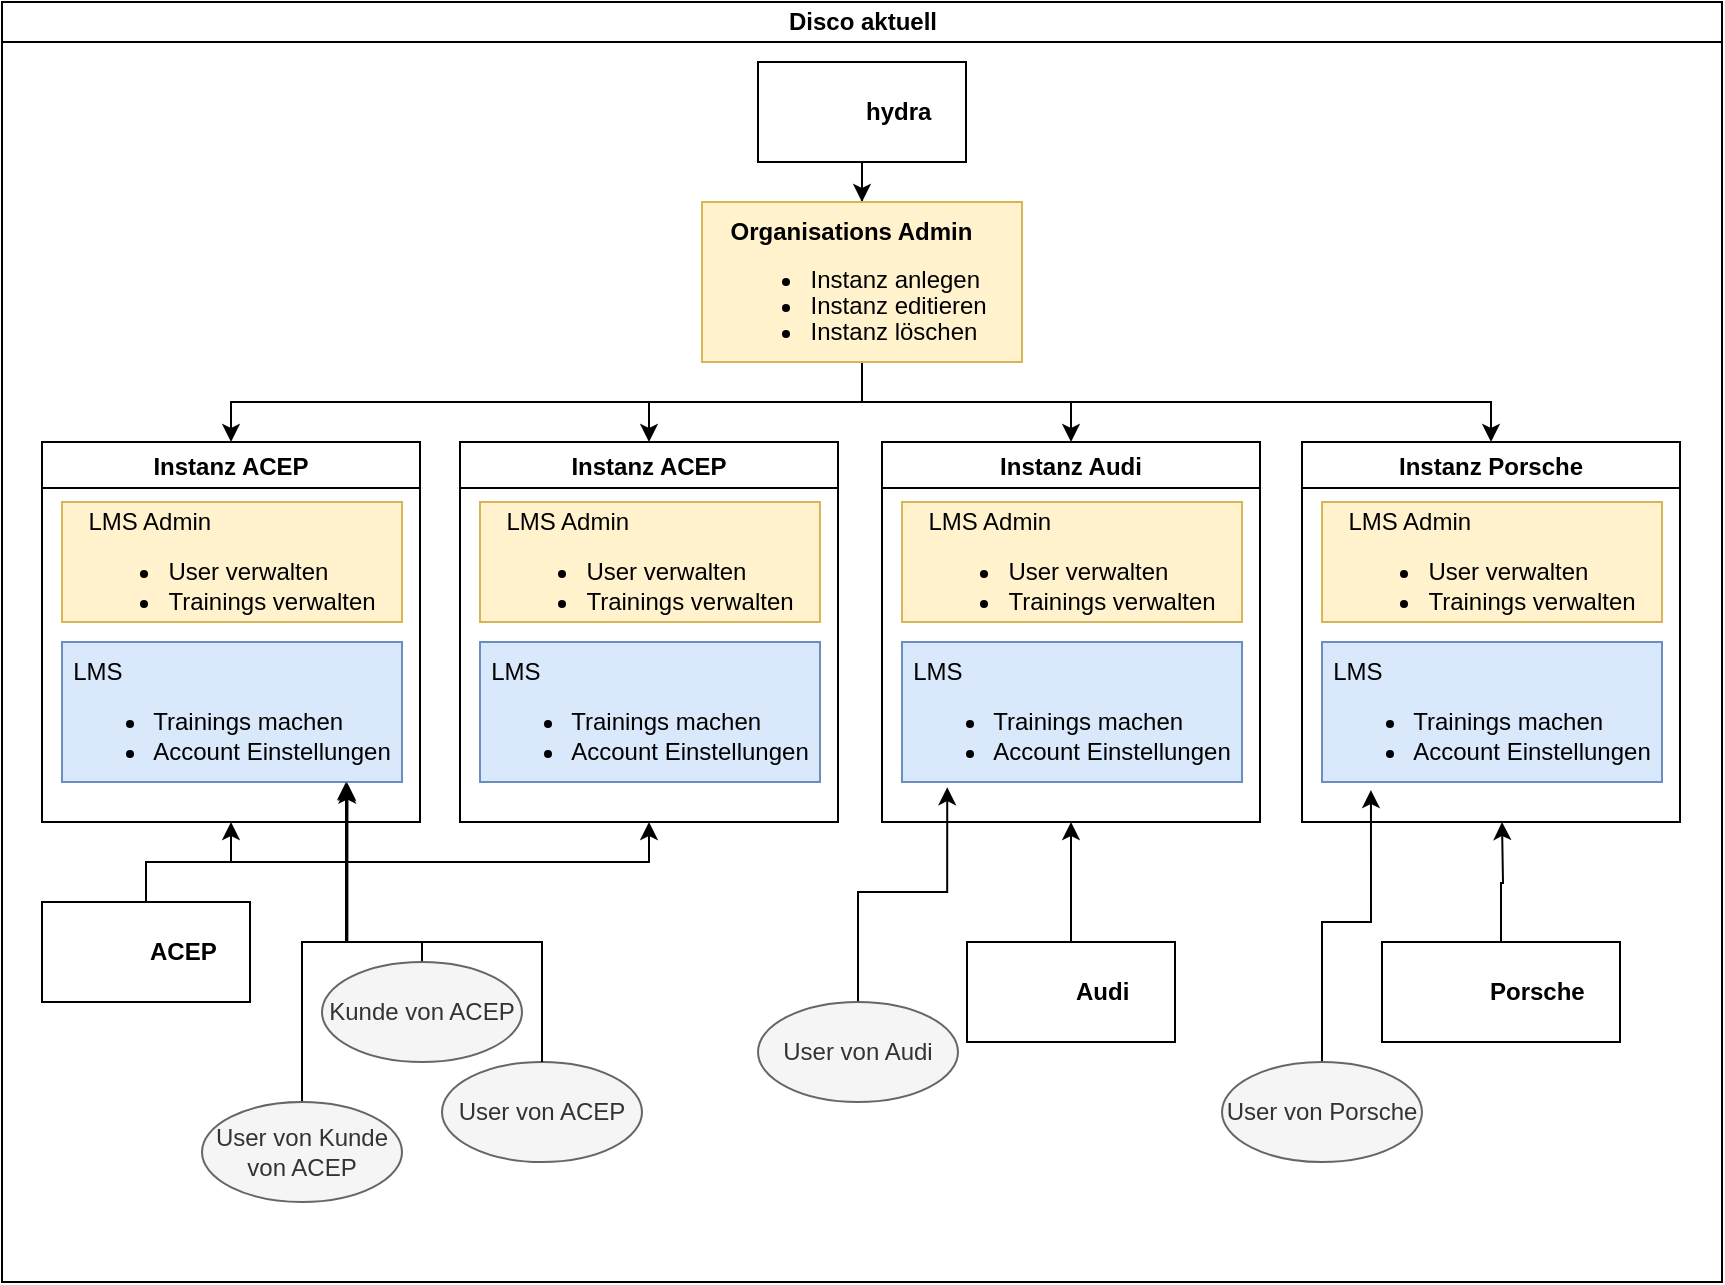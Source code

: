 <mxfile version="20.4.1" type="github">
  <diagram id="prtHgNgQTEPvFCAcTncT" name="Page-1">
    <mxGraphModel dx="3550" dy="1067" grid="1" gridSize="10" guides="1" tooltips="1" connect="1" arrows="1" fold="1" page="1" pageScale="1" pageWidth="827" pageHeight="1169" math="0" shadow="0">
      <root>
        <mxCell id="0" />
        <mxCell id="1" parent="0" />
        <mxCell id="dNxyNK7c78bLwvsdeMH5-11" value="Disco aktuell" style="swimlane;html=1;startSize=20;horizontal=1;containerType=tree;glass=0;" parent="1" vertex="1">
          <mxGeometry x="-1640" y="10" width="860" height="640" as="geometry" />
        </mxCell>
        <mxCell id="mpXEVuoKD_ivP87IAQJq-13" style="edgeStyle=orthogonalEdgeStyle;rounded=0;orthogonalLoop=1;jettySize=auto;html=1;exitX=0.5;exitY=1;exitDx=0;exitDy=0;fontColor=#000000;" parent="dNxyNK7c78bLwvsdeMH5-11" source="dNxyNK7c78bLwvsdeMH5-12" target="mpXEVuoKD_ivP87IAQJq-10" edge="1">
          <mxGeometry relative="1" as="geometry" />
        </mxCell>
        <UserObject label="hydra&lt;span style=&quot;background-color: initial;&quot;&gt;&lt;br&gt;&lt;/span&gt;" name="Tessa Miller" position="CFO" location="Office 1" email="me@example.com" placeholders="1" link="https://www.draw.io" id="dNxyNK7c78bLwvsdeMH5-12">
          <mxCell style="label;image=https://cdn3.iconfinder.com/data/icons/user-avatars-1/512/users-3-128.png;whiteSpace=wrap;html=1;rounded=0;glass=0;treeMoving=1;treeFolding=1;" parent="dNxyNK7c78bLwvsdeMH5-11" vertex="1">
            <mxGeometry x="378" y="30" width="104" height="50" as="geometry" />
          </mxCell>
        </UserObject>
        <mxCell id="mpXEVuoKD_ivP87IAQJq-23" style="edgeStyle=orthogonalEdgeStyle;rounded=0;orthogonalLoop=1;jettySize=auto;html=1;exitX=0.5;exitY=1;exitDx=0;exitDy=0;fontColor=#000000;" parent="dNxyNK7c78bLwvsdeMH5-11" source="mpXEVuoKD_ivP87IAQJq-10" target="mpXEVuoKD_ivP87IAQJq-18" edge="1">
          <mxGeometry relative="1" as="geometry" />
        </mxCell>
        <mxCell id="mpXEVuoKD_ivP87IAQJq-33" style="edgeStyle=orthogonalEdgeStyle;rounded=0;orthogonalLoop=1;jettySize=auto;html=1;exitX=0.5;exitY=1;exitDx=0;exitDy=0;entryX=0.5;entryY=0;entryDx=0;entryDy=0;fontColor=#000000;" parent="dNxyNK7c78bLwvsdeMH5-11" source="mpXEVuoKD_ivP87IAQJq-10" target="mpXEVuoKD_ivP87IAQJq-24" edge="1">
          <mxGeometry relative="1" as="geometry" />
        </mxCell>
        <mxCell id="mpXEVuoKD_ivP87IAQJq-34" style="edgeStyle=orthogonalEdgeStyle;rounded=0;orthogonalLoop=1;jettySize=auto;html=1;exitX=0.5;exitY=1;exitDx=0;exitDy=0;fontColor=#000000;" parent="dNxyNK7c78bLwvsdeMH5-11" source="mpXEVuoKD_ivP87IAQJq-10" target="mpXEVuoKD_ivP87IAQJq-27" edge="1">
          <mxGeometry relative="1" as="geometry" />
        </mxCell>
        <mxCell id="mpXEVuoKD_ivP87IAQJq-35" style="edgeStyle=orthogonalEdgeStyle;rounded=0;orthogonalLoop=1;jettySize=auto;html=1;exitX=0.5;exitY=1;exitDx=0;exitDy=0;entryX=0.5;entryY=0;entryDx=0;entryDy=0;fontColor=#000000;" parent="dNxyNK7c78bLwvsdeMH5-11" source="mpXEVuoKD_ivP87IAQJq-10" target="mpXEVuoKD_ivP87IAQJq-30" edge="1">
          <mxGeometry relative="1" as="geometry" />
        </mxCell>
        <mxCell id="mpXEVuoKD_ivP87IAQJq-10" value="&lt;p style=&quot;line-height: 1;&quot;&gt;&lt;/p&gt;&lt;div style=&quot;line-height: 1;&quot;&gt;&lt;div style=&quot;text-align: left;&quot;&gt;&lt;b style=&quot;background-color: initial;&quot;&gt;Organisations Admin&lt;/b&gt;&lt;/div&gt;&lt;ul style=&quot;line-height: 1.1;&quot;&gt;&lt;li style=&quot;text-align: left;&quot;&gt;&lt;span style=&quot;background-color: initial;&quot;&gt;Instanz anlegen&amp;nbsp;&lt;/span&gt;&lt;/li&gt;&lt;li style=&quot;text-align: left;&quot;&gt;&lt;span style=&quot;background-color: initial;&quot;&gt;Instanz editieren&amp;nbsp;&lt;/span&gt;&lt;/li&gt;&lt;li style=&quot;text-align: left;&quot;&gt;&lt;span style=&quot;background-color: initial;&quot;&gt;Instanz löschen&lt;/span&gt;&lt;/li&gt;&lt;/ul&gt;&lt;/div&gt;&lt;p&gt;&lt;/p&gt;&lt;blockquote style=&quot;color: rgb(153, 153, 153); margin: 0px 0px 0px 40px; border: none; padding: 0px;&quot;&gt;&lt;/blockquote&gt;&lt;blockquote style=&quot;color: rgb(153, 153, 153); margin: 0px 0px 0px 40px; border: none; padding: 0px;&quot;&gt;&lt;/blockquote&gt;&lt;p&gt;&lt;/p&gt;" style="rounded=0;whiteSpace=wrap;html=1;fillColor=#fff2cc;strokeColor=#d6b656;" parent="dNxyNK7c78bLwvsdeMH5-11" vertex="1">
          <mxGeometry x="350" y="100" width="160" height="80" as="geometry" />
        </mxCell>
        <mxCell id="mpXEVuoKD_ivP87IAQJq-18" value="Instanz ACEP" style="swimlane;fontColor=#000000;" parent="dNxyNK7c78bLwvsdeMH5-11" vertex="1">
          <mxGeometry x="20" y="220" width="189" height="190" as="geometry" />
        </mxCell>
        <mxCell id="mpXEVuoKD_ivP87IAQJq-16" value="&lt;p style=&quot;text-align: left; line-height: 1;&quot;&gt;LMS Admin&lt;br&gt;&lt;/p&gt;&lt;ul&gt;&lt;li style=&quot;text-align: left;&quot;&gt;User verwalten&lt;/li&gt;&lt;li style=&quot;text-align: left;&quot;&gt;Trainings verwalten&lt;/li&gt;&lt;/ul&gt;&lt;p&gt;&lt;/p&gt;" style="rounded=0;whiteSpace=wrap;html=1;fillColor=#fff2cc;strokeColor=#d6b656;" parent="mpXEVuoKD_ivP87IAQJq-18" vertex="1">
          <mxGeometry x="10" y="30" width="170" height="60" as="geometry" />
        </mxCell>
        <mxCell id="mpXEVuoKD_ivP87IAQJq-17" value="&lt;p style=&quot;text-align: left; line-height: 1;&quot;&gt;LMS&lt;br&gt;&lt;/p&gt;&lt;ul&gt;&lt;li style=&quot;text-align: left;&quot;&gt;Trainings machen&lt;/li&gt;&lt;li style=&quot;text-align: left;&quot;&gt;Account Einstellungen&lt;/li&gt;&lt;/ul&gt;&lt;p&gt;&lt;/p&gt;" style="rounded=0;whiteSpace=wrap;html=1;fillColor=#dae8fc;strokeColor=#6c8ebf;" parent="mpXEVuoKD_ivP87IAQJq-18" vertex="1">
          <mxGeometry x="10" y="100" width="170" height="70" as="geometry" />
        </mxCell>
        <mxCell id="mpXEVuoKD_ivP87IAQJq-36" style="edgeStyle=orthogonalEdgeStyle;rounded=0;orthogonalLoop=1;jettySize=auto;html=1;entryX=0.5;entryY=1;entryDx=0;entryDy=0;fontColor=#000000;" parent="dNxyNK7c78bLwvsdeMH5-11" source="mpXEVuoKD_ivP87IAQJq-19" target="mpXEVuoKD_ivP87IAQJq-18" edge="1">
          <mxGeometry relative="1" as="geometry" />
        </mxCell>
        <mxCell id="mpXEVuoKD_ivP87IAQJq-38" style="edgeStyle=orthogonalEdgeStyle;rounded=0;orthogonalLoop=1;jettySize=auto;html=1;exitX=0.5;exitY=0;exitDx=0;exitDy=0;entryX=0.5;entryY=1;entryDx=0;entryDy=0;fontColor=#000000;" parent="dNxyNK7c78bLwvsdeMH5-11" source="mpXEVuoKD_ivP87IAQJq-19" target="mpXEVuoKD_ivP87IAQJq-24" edge="1">
          <mxGeometry relative="1" as="geometry" />
        </mxCell>
        <UserObject label="&lt;span style=&quot;background-color: initial;&quot;&gt;ACEP&lt;br&gt;&lt;/span&gt;" name="Tessa Miller" position="CFO" location="Office 1" email="me@example.com" placeholders="1" link="https://www.draw.io" id="mpXEVuoKD_ivP87IAQJq-19">
          <mxCell style="label;image=https://cdn3.iconfinder.com/data/icons/user-avatars-1/512/users-3-128.png;whiteSpace=wrap;html=1;rounded=0;glass=0;treeMoving=1;treeFolding=1;" parent="dNxyNK7c78bLwvsdeMH5-11" vertex="1">
            <mxGeometry x="20" y="450" width="104" height="50" as="geometry" />
          </mxCell>
        </UserObject>
        <mxCell id="mpXEVuoKD_ivP87IAQJq-39" style="edgeStyle=orthogonalEdgeStyle;rounded=0;orthogonalLoop=1;jettySize=auto;html=1;entryX=0.5;entryY=1;entryDx=0;entryDy=0;fontColor=#000000;" parent="dNxyNK7c78bLwvsdeMH5-11" source="mpXEVuoKD_ivP87IAQJq-20" target="mpXEVuoKD_ivP87IAQJq-27" edge="1">
          <mxGeometry relative="1" as="geometry" />
        </mxCell>
        <UserObject label="&lt;span style=&quot;background-color: initial;&quot;&gt;Audi&lt;br&gt;&lt;/span&gt;" name="Tessa Miller" position="CFO" location="Office 1" email="me@example.com" placeholders="1" link="https://www.draw.io" id="mpXEVuoKD_ivP87IAQJq-20">
          <mxCell style="label;image=https://cdn3.iconfinder.com/data/icons/user-avatars-1/512/users-3-128.png;whiteSpace=wrap;html=1;rounded=0;glass=0;treeMoving=1;treeFolding=1;" parent="dNxyNK7c78bLwvsdeMH5-11" vertex="1">
            <mxGeometry x="482.5" y="470" width="104" height="50" as="geometry" />
          </mxCell>
        </UserObject>
        <UserObject label="&lt;span style=&quot;background-color: initial;&quot;&gt;Porsche&lt;br&gt;&lt;/span&gt;" name="Tessa Miller" position="CFO" location="Office 1" email="me@example.com" placeholders="1" link="https://www.draw.io" id="mpXEVuoKD_ivP87IAQJq-21">
          <mxCell style="label;image=https://cdn3.iconfinder.com/data/icons/user-avatars-1/512/users-3-128.png;whiteSpace=wrap;html=1;rounded=0;glass=0;treeMoving=1;treeFolding=1;" parent="dNxyNK7c78bLwvsdeMH5-11" vertex="1">
            <mxGeometry x="690" y="470" width="119" height="50" as="geometry" />
          </mxCell>
        </UserObject>
        <mxCell id="mpXEVuoKD_ivP87IAQJq-24" value="Instanz ACEP" style="swimlane;fontColor=#000000;" parent="dNxyNK7c78bLwvsdeMH5-11" vertex="1">
          <mxGeometry x="229" y="220" width="189" height="190" as="geometry" />
        </mxCell>
        <mxCell id="mpXEVuoKD_ivP87IAQJq-25" value="&lt;p style=&quot;text-align: left; line-height: 1;&quot;&gt;LMS Admin&lt;br&gt;&lt;/p&gt;&lt;ul&gt;&lt;li style=&quot;text-align: left;&quot;&gt;User verwalten&lt;/li&gt;&lt;li style=&quot;text-align: left;&quot;&gt;Trainings verwalten&lt;/li&gt;&lt;/ul&gt;&lt;p&gt;&lt;/p&gt;" style="rounded=0;whiteSpace=wrap;html=1;fillColor=#fff2cc;strokeColor=#d6b656;" parent="mpXEVuoKD_ivP87IAQJq-24" vertex="1">
          <mxGeometry x="10" y="30" width="170" height="60" as="geometry" />
        </mxCell>
        <mxCell id="mpXEVuoKD_ivP87IAQJq-26" value="&lt;p style=&quot;text-align: left; line-height: 1;&quot;&gt;LMS&lt;br&gt;&lt;/p&gt;&lt;ul&gt;&lt;li style=&quot;text-align: left;&quot;&gt;Trainings machen&lt;/li&gt;&lt;li style=&quot;text-align: left;&quot;&gt;Account Einstellungen&lt;/li&gt;&lt;/ul&gt;&lt;p&gt;&lt;/p&gt;" style="rounded=0;whiteSpace=wrap;html=1;fillColor=#dae8fc;strokeColor=#6c8ebf;" parent="mpXEVuoKD_ivP87IAQJq-24" vertex="1">
          <mxGeometry x="10" y="100" width="170" height="70" as="geometry" />
        </mxCell>
        <mxCell id="mpXEVuoKD_ivP87IAQJq-27" value="Instanz Audi" style="swimlane;fontColor=#000000;" parent="dNxyNK7c78bLwvsdeMH5-11" vertex="1">
          <mxGeometry x="440" y="220" width="189" height="190" as="geometry" />
        </mxCell>
        <mxCell id="mpXEVuoKD_ivP87IAQJq-28" value="&lt;p style=&quot;text-align: left; line-height: 1;&quot;&gt;LMS Admin&lt;br&gt;&lt;/p&gt;&lt;ul&gt;&lt;li style=&quot;text-align: left;&quot;&gt;User verwalten&lt;/li&gt;&lt;li style=&quot;text-align: left;&quot;&gt;Trainings verwalten&lt;/li&gt;&lt;/ul&gt;&lt;p&gt;&lt;/p&gt;" style="rounded=0;whiteSpace=wrap;html=1;fillColor=#fff2cc;strokeColor=#d6b656;" parent="mpXEVuoKD_ivP87IAQJq-27" vertex="1">
          <mxGeometry x="10" y="30" width="170" height="60" as="geometry" />
        </mxCell>
        <mxCell id="mpXEVuoKD_ivP87IAQJq-29" value="&lt;p style=&quot;text-align: left; line-height: 1;&quot;&gt;LMS&lt;br&gt;&lt;/p&gt;&lt;ul&gt;&lt;li style=&quot;text-align: left;&quot;&gt;Trainings machen&lt;/li&gt;&lt;li style=&quot;text-align: left;&quot;&gt;Account Einstellungen&lt;/li&gt;&lt;/ul&gt;&lt;p&gt;&lt;/p&gt;" style="rounded=0;whiteSpace=wrap;html=1;fillColor=#dae8fc;strokeColor=#6c8ebf;" parent="mpXEVuoKD_ivP87IAQJq-27" vertex="1">
          <mxGeometry x="10" y="100" width="170" height="70" as="geometry" />
        </mxCell>
        <mxCell id="mpXEVuoKD_ivP87IAQJq-30" value="Instanz Porsche" style="swimlane;fontColor=#000000;" parent="dNxyNK7c78bLwvsdeMH5-11" vertex="1">
          <mxGeometry x="650" y="220" width="189" height="190" as="geometry" />
        </mxCell>
        <mxCell id="mpXEVuoKD_ivP87IAQJq-31" value="&lt;p style=&quot;text-align: left; line-height: 1;&quot;&gt;LMS Admin&lt;br&gt;&lt;/p&gt;&lt;ul&gt;&lt;li style=&quot;text-align: left;&quot;&gt;User verwalten&lt;/li&gt;&lt;li style=&quot;text-align: left;&quot;&gt;Trainings verwalten&lt;/li&gt;&lt;/ul&gt;&lt;p&gt;&lt;/p&gt;" style="rounded=0;whiteSpace=wrap;html=1;fillColor=#fff2cc;strokeColor=#d6b656;" parent="mpXEVuoKD_ivP87IAQJq-30" vertex="1">
          <mxGeometry x="10" y="30" width="170" height="60" as="geometry" />
        </mxCell>
        <mxCell id="mpXEVuoKD_ivP87IAQJq-32" value="&lt;p style=&quot;text-align: left; line-height: 1;&quot;&gt;LMS&lt;br&gt;&lt;/p&gt;&lt;ul&gt;&lt;li style=&quot;text-align: left;&quot;&gt;Trainings machen&lt;/li&gt;&lt;li style=&quot;text-align: left;&quot;&gt;Account Einstellungen&lt;/li&gt;&lt;/ul&gt;&lt;p&gt;&lt;/p&gt;" style="rounded=0;whiteSpace=wrap;html=1;fillColor=#dae8fc;strokeColor=#6c8ebf;" parent="mpXEVuoKD_ivP87IAQJq-30" vertex="1">
          <mxGeometry x="10" y="100" width="170" height="70" as="geometry" />
        </mxCell>
        <mxCell id="rPCEz8fRQMB4DT-STy1N-8" value="User von ACEP" style="ellipse;whiteSpace=wrap;html=1;align=center;newEdgeStyle={&quot;edgeStyle&quot;:&quot;entityRelationEdgeStyle&quot;,&quot;startArrow&quot;:&quot;none&quot;,&quot;endArrow&quot;:&quot;none&quot;,&quot;segment&quot;:10,&quot;curved&quot;:1};treeFolding=1;treeMoving=1;fillColor=#f5f5f5;fontColor=#333333;strokeColor=#666666;" vertex="1" parent="dNxyNK7c78bLwvsdeMH5-11">
          <mxGeometry x="220" y="530" width="100" height="50" as="geometry" />
        </mxCell>
        <mxCell id="rPCEz8fRQMB4DT-STy1N-20" style="edgeStyle=orthogonalEdgeStyle;rounded=0;orthogonalLoop=1;jettySize=auto;html=1;entryX=0.839;entryY=1.005;entryDx=0;entryDy=0;entryPerimeter=0;" edge="1" parent="dNxyNK7c78bLwvsdeMH5-11" source="rPCEz8fRQMB4DT-STy1N-10" target="mpXEVuoKD_ivP87IAQJq-17">
          <mxGeometry relative="1" as="geometry">
            <Array as="points">
              <mxPoint x="210" y="470" />
              <mxPoint x="173" y="470" />
            </Array>
          </mxGeometry>
        </mxCell>
        <mxCell id="rPCEz8fRQMB4DT-STy1N-10" value="Kunde von ACEP" style="ellipse;whiteSpace=wrap;html=1;align=center;newEdgeStyle={&quot;edgeStyle&quot;:&quot;entityRelationEdgeStyle&quot;,&quot;startArrow&quot;:&quot;none&quot;,&quot;endArrow&quot;:&quot;none&quot;,&quot;segment&quot;:10,&quot;curved&quot;:1};treeFolding=1;treeMoving=1;fillColor=#f5f5f5;fontColor=#333333;strokeColor=#666666;" vertex="1" parent="dNxyNK7c78bLwvsdeMH5-11">
          <mxGeometry x="160" y="480" width="100" height="50" as="geometry" />
        </mxCell>
        <mxCell id="rPCEz8fRQMB4DT-STy1N-17" style="edgeStyle=orthogonalEdgeStyle;rounded=0;orthogonalLoop=1;jettySize=auto;html=1;exitX=0.5;exitY=0;exitDx=0;exitDy=0;entryX=0.839;entryY=1.026;entryDx=0;entryDy=0;entryPerimeter=0;" edge="1" parent="dNxyNK7c78bLwvsdeMH5-11" source="rPCEz8fRQMB4DT-STy1N-11" target="mpXEVuoKD_ivP87IAQJq-17">
          <mxGeometry relative="1" as="geometry" />
        </mxCell>
        <mxCell id="rPCEz8fRQMB4DT-STy1N-11" value="User von Kunde von ACEP" style="ellipse;whiteSpace=wrap;html=1;align=center;newEdgeStyle={&quot;edgeStyle&quot;:&quot;entityRelationEdgeStyle&quot;,&quot;startArrow&quot;:&quot;none&quot;,&quot;endArrow&quot;:&quot;none&quot;,&quot;segment&quot;:10,&quot;curved&quot;:1};treeFolding=1;treeMoving=1;fillColor=#f5f5f5;fontColor=#333333;strokeColor=#666666;" vertex="1" parent="dNxyNK7c78bLwvsdeMH5-11">
          <mxGeometry x="100" y="550" width="100" height="50" as="geometry" />
        </mxCell>
        <mxCell id="rPCEz8fRQMB4DT-STy1N-19" style="edgeStyle=orthogonalEdgeStyle;rounded=0;orthogonalLoop=1;jettySize=auto;html=1;" edge="1" parent="dNxyNK7c78bLwvsdeMH5-11" source="rPCEz8fRQMB4DT-STy1N-8">
          <mxGeometry relative="1" as="geometry">
            <mxPoint x="172" y="390" as="targetPoint" />
            <Array as="points">
              <mxPoint x="270" y="470" />
              <mxPoint x="172" y="470" />
              <mxPoint x="172" y="390" />
            </Array>
          </mxGeometry>
        </mxCell>
        <mxCell id="rPCEz8fRQMB4DT-STy1N-22" style="edgeStyle=orthogonalEdgeStyle;rounded=0;orthogonalLoop=1;jettySize=auto;html=1;entryX=0.133;entryY=1.037;entryDx=0;entryDy=0;entryPerimeter=0;" edge="1" parent="dNxyNK7c78bLwvsdeMH5-11" source="rPCEz8fRQMB4DT-STy1N-21" target="mpXEVuoKD_ivP87IAQJq-29">
          <mxGeometry relative="1" as="geometry" />
        </mxCell>
        <mxCell id="rPCEz8fRQMB4DT-STy1N-21" value="User von Audi" style="ellipse;whiteSpace=wrap;html=1;align=center;newEdgeStyle={&quot;edgeStyle&quot;:&quot;entityRelationEdgeStyle&quot;,&quot;startArrow&quot;:&quot;none&quot;,&quot;endArrow&quot;:&quot;none&quot;,&quot;segment&quot;:10,&quot;curved&quot;:1};treeFolding=1;treeMoving=1;fillColor=#f5f5f5;fontColor=#333333;strokeColor=#666666;" vertex="1" parent="dNxyNK7c78bLwvsdeMH5-11">
          <mxGeometry x="378" y="500" width="100" height="50" as="geometry" />
        </mxCell>
        <mxCell id="rPCEz8fRQMB4DT-STy1N-26" style="edgeStyle=orthogonalEdgeStyle;rounded=0;orthogonalLoop=1;jettySize=auto;html=1;entryX=0.144;entryY=1.058;entryDx=0;entryDy=0;entryPerimeter=0;" edge="1" parent="dNxyNK7c78bLwvsdeMH5-11" source="rPCEz8fRQMB4DT-STy1N-23" target="mpXEVuoKD_ivP87IAQJq-32">
          <mxGeometry relative="1" as="geometry" />
        </mxCell>
        <mxCell id="rPCEz8fRQMB4DT-STy1N-23" value="User von Porsche" style="ellipse;whiteSpace=wrap;html=1;align=center;newEdgeStyle={&quot;edgeStyle&quot;:&quot;entityRelationEdgeStyle&quot;,&quot;startArrow&quot;:&quot;none&quot;,&quot;endArrow&quot;:&quot;none&quot;,&quot;segment&quot;:10,&quot;curved&quot;:1};treeFolding=1;treeMoving=1;fillColor=#f5f5f5;fontColor=#333333;strokeColor=#666666;" vertex="1" parent="dNxyNK7c78bLwvsdeMH5-11">
          <mxGeometry x="610" y="530" width="100" height="50" as="geometry" />
        </mxCell>
        <mxCell id="mpXEVuoKD_ivP87IAQJq-40" style="edgeStyle=orthogonalEdgeStyle;rounded=0;orthogonalLoop=1;jettySize=auto;html=1;fontColor=#000000;" parent="dNxyNK7c78bLwvsdeMH5-11" source="mpXEVuoKD_ivP87IAQJq-21" edge="1">
          <mxGeometry relative="1" as="geometry">
            <mxPoint x="750" y="410" as="targetPoint" />
          </mxGeometry>
        </mxCell>
      </root>
    </mxGraphModel>
  </diagram>
</mxfile>
